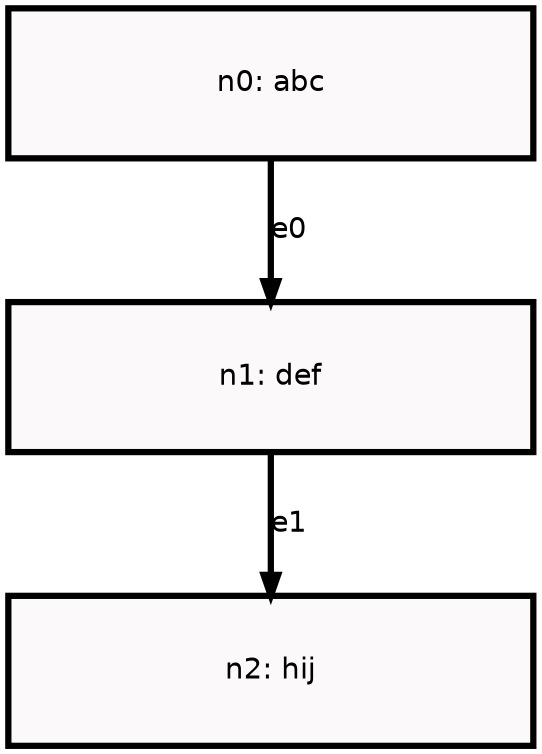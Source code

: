 digraph {

    graph [fontname = "helvetica" rankdir=TB ranksep=0.75 nodesep=0.5];
    node [fontname = "helvetica" style="filled" shape=box height=1 width=3.5 penwidth=3];
    edge [fontname = "helvetica" penwidth=3 color="#000"];

    "n0" [label="n0: abc" fillcolor="#FCF9FA" color="#000" fontcolor="#000"];
    "n1" [label="n1: def" fillcolor="#FCF9FA" color="#000" fontcolor="#000"];
    "n2" [label="n2: hij" fillcolor="#FCF9FA" color="#000" fontcolor="#000"];

    "n0" -> "n1" [label="e0"];
    "n1" -> "n2" [label="e1"];

}